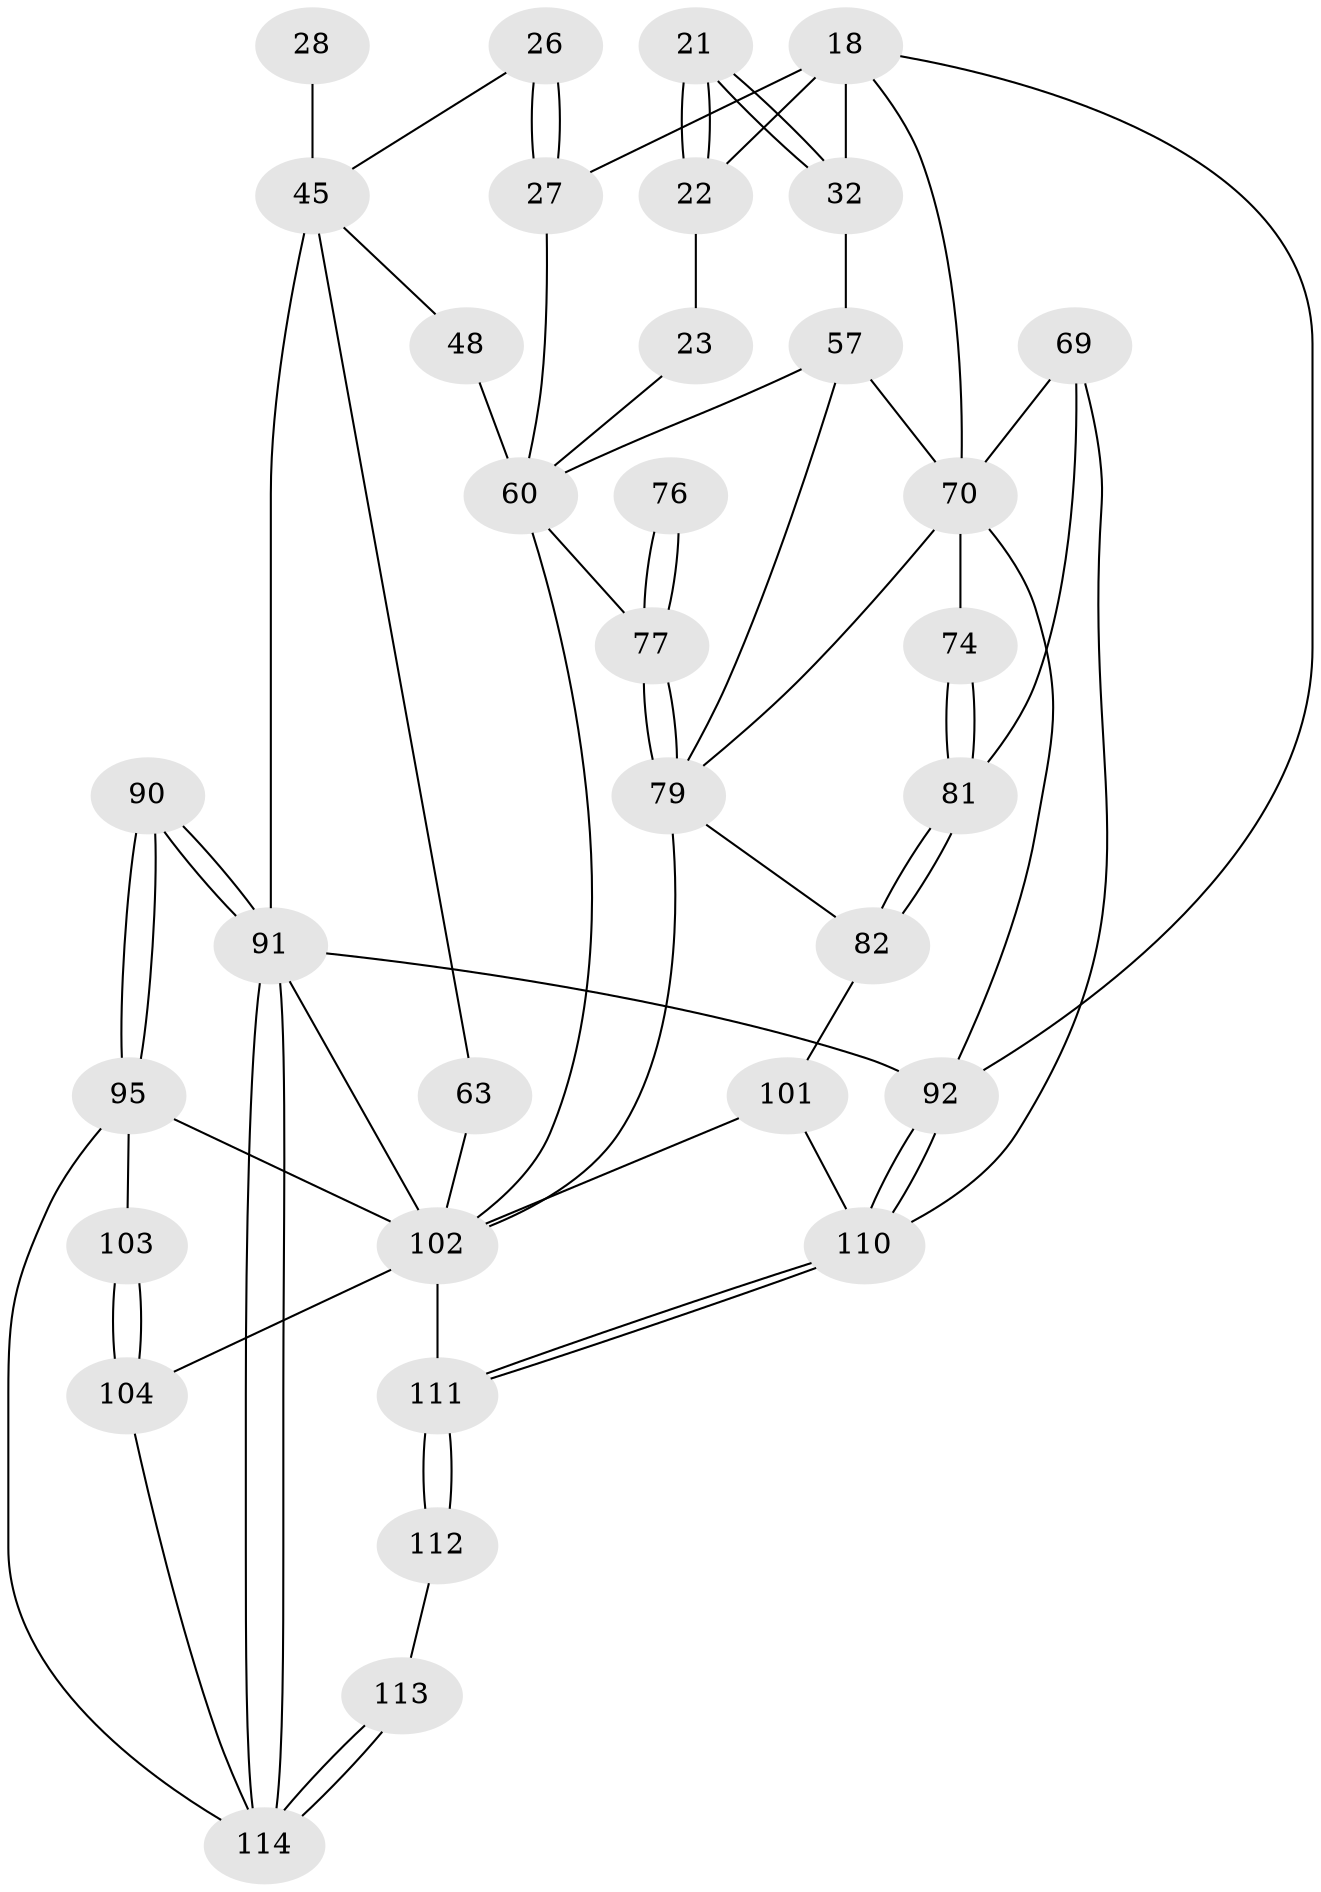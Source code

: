 // original degree distribution, {3: 0.017543859649122806, 4: 0.23684210526315788, 5: 0.5263157894736842, 6: 0.21929824561403508}
// Generated by graph-tools (version 1.1) at 2025/06/03/04/25 22:06:29]
// undirected, 34 vertices, 71 edges
graph export_dot {
graph [start="1"]
  node [color=gray90,style=filled];
  18 [pos="+0.8976193305051459+0.12651777864874508",super="+13"];
  21 [pos="+0.7897607466658384+0.17815634230923355"];
  22 [pos="+0.6871736536453199+0.13994494172937194",super="+14"];
  23 [pos="+0.6666053329844854+0.1485309646748748",super="+15"];
  26 [pos="+0.2919627331975057+0.10896036689777194",super="+9"];
  27 [pos="+0.3759579261033953+0.17884797360558666",super="+17+12+8"];
  28 [pos="+0.15994410882859506+0.11594361261007095"];
  32 [pos="+0.7946877798385213+0.18913373125866795",super="+19+20"];
  45 [pos="+0.13217262747656386+0.2599130905003583",super="+40+44+29"];
  48 [pos="+0.27070146292216035+0.265713235218979"];
  57 [pos="+0.7175293846032909+0.3523027072131277",super="+38"];
  60 [pos="+0.3496619477322324+0.4640168126966355",super="+54+37+39"];
  63 [pos="+0.20227693150197795+0.3485097711766283"];
  69 [pos="+0.8698625198987923+0.39277259728746056",super="+68"];
  70 [pos="+0.7160515176299136+0.45205528418926116",super="+56+33"];
  74 [pos="+0.7563988873241206+0.4637814404614402"];
  76 [pos="+0.49380784208556494+0.5362706238017336"];
  77 [pos="+0.5165146583392252+0.5605889033970178",super="+59+49+72"];
  79 [pos="+0.5338778793611538+0.5915155223392056",super="+78"];
  81 [pos="+0.8100870805118532+0.6153995791116121",super="+80+73"];
  82 [pos="+0.7938944210642779+0.6464278147300075"];
  90 [pos="+0+0.9219452165699658",super="+84"];
  91 [pos="+0+1",super="+6+66+53"];
  92 [pos="+1+1",super="+5"];
  95 [pos="+0+0.7949433585767748",super="+94+87"];
  101 [pos="+0.6785833762344264+0.7880299163375782",super="+97"];
  102 [pos="+0.5703579923004939+0.7696300181851753",super="+98+86"];
  103 [pos="+0.11255815251231324+0.6932676863250077"];
  104 [pos="+0.26786960490519646+0.8292043447273468",super="+99+100"];
  110 [pos="+0.8345316858090905+1",super="+107+96+93"];
  111 [pos="+0.7417177178061442+1",super="+108+109"];
  112 [pos="+0.42574216235500795+1"];
  113 [pos="+0.3095802147366336+1"];
  114 [pos="+0+1",super="+106+105"];
  18 -- 32 [weight=2];
  18 -- 27 [weight=2];
  18 -- 92;
  18 -- 22;
  18 -- 70;
  21 -- 22;
  21 -- 22;
  21 -- 32 [weight=2];
  21 -- 32;
  22 -- 23 [weight=2];
  23 -- 60 [weight=2];
  26 -- 27 [weight=2];
  26 -- 27;
  26 -- 45 [weight=2];
  27 -- 60 [weight=2];
  28 -- 45 [weight=3];
  32 -- 57;
  45 -- 48;
  45 -- 63;
  45 -- 91 [weight=4];
  48 -- 60 [weight=2];
  57 -- 70 [weight=2];
  57 -- 79;
  57 -- 60;
  60 -- 77 [weight=3];
  60 -- 102;
  63 -- 102 [weight=2];
  69 -- 81 [weight=2];
  69 -- 110;
  69 -- 70 [weight=2];
  70 -- 74;
  70 -- 92;
  70 -- 79;
  74 -- 81 [weight=2];
  74 -- 81;
  76 -- 77 [weight=3];
  76 -- 77;
  77 -- 79 [weight=2];
  77 -- 79;
  79 -- 82;
  79 -- 102;
  81 -- 82;
  81 -- 82;
  82 -- 101;
  90 -- 91 [weight=2];
  90 -- 91;
  90 -- 95 [weight=2];
  90 -- 95;
  91 -- 114;
  91 -- 114;
  91 -- 92 [weight=2];
  91 -- 102 [weight=2];
  92 -- 110 [weight=2];
  92 -- 110;
  95 -- 114;
  95 -- 103;
  95 -- 102 [weight=2];
  101 -- 102;
  101 -- 110 [weight=2];
  102 -- 111 [weight=2];
  102 -- 104 [weight=2];
  103 -- 104 [weight=2];
  103 -- 104;
  104 -- 114;
  110 -- 111;
  110 -- 111;
  111 -- 112 [weight=2];
  111 -- 112;
  112 -- 113;
  113 -- 114 [weight=2];
  113 -- 114;
}
